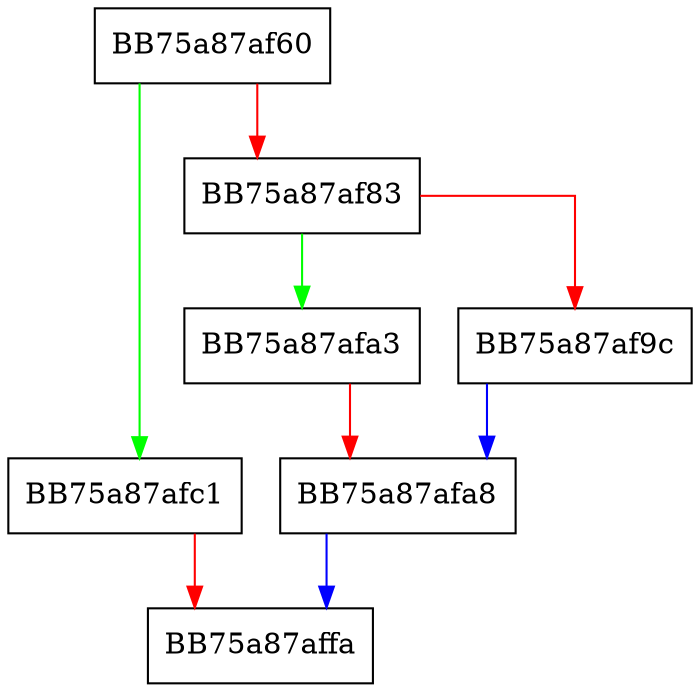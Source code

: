 digraph format {
  node [shape="box"];
  graph [splines=ortho];
  BB75a87af60 -> BB75a87afc1 [color="green"];
  BB75a87af60 -> BB75a87af83 [color="red"];
  BB75a87af83 -> BB75a87afa3 [color="green"];
  BB75a87af83 -> BB75a87af9c [color="red"];
  BB75a87af9c -> BB75a87afa8 [color="blue"];
  BB75a87afa3 -> BB75a87afa8 [color="red"];
  BB75a87afa8 -> BB75a87affa [color="blue"];
  BB75a87afc1 -> BB75a87affa [color="red"];
}